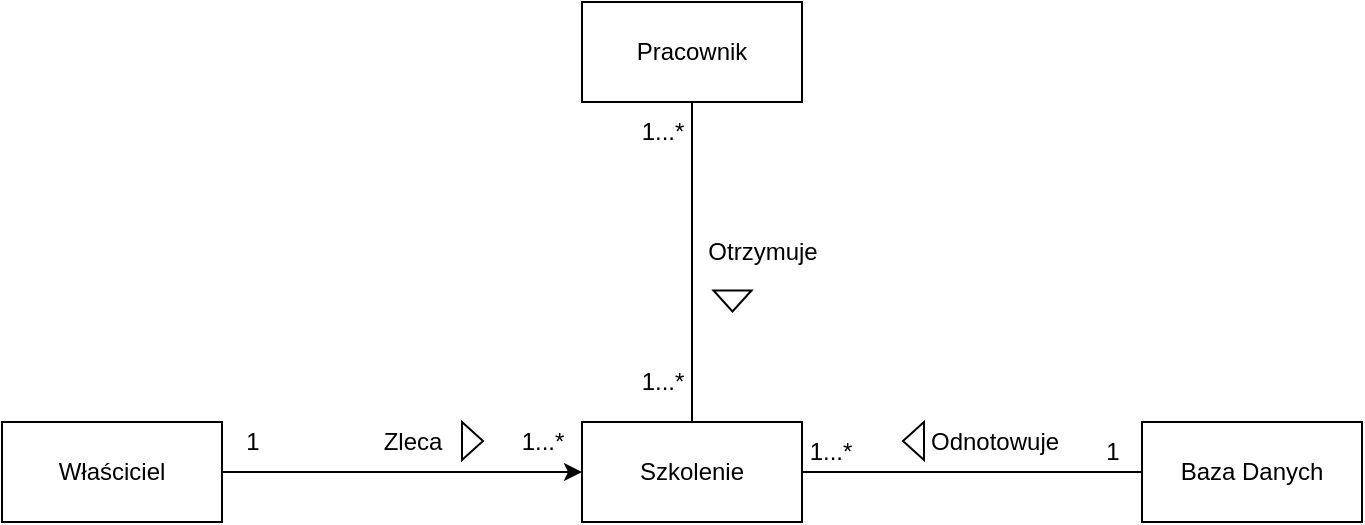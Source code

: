 <mxfile version="26.2.9">
  <diagram name="Strona-1" id="T9ZjgtE1-3SJMzzSZUbt">
    <mxGraphModel dx="707" dy="817" grid="1" gridSize="10" guides="1" tooltips="1" connect="1" arrows="1" fold="1" page="1" pageScale="1" pageWidth="827" pageHeight="1169" math="0" shadow="0">
      <root>
        <mxCell id="0" />
        <mxCell id="1" parent="0" />
        <mxCell id="JSGNTRRSCuh1uGreU2Br-5" value="Pracownik" style="html=1;whiteSpace=wrap;" vertex="1" parent="1">
          <mxGeometry x="310" y="190" width="110" height="50" as="geometry" />
        </mxCell>
        <mxCell id="JSGNTRRSCuh1uGreU2Br-9" style="edgeStyle=orthogonalEdgeStyle;rounded=0;orthogonalLoop=1;jettySize=auto;html=1;entryX=0;entryY=0.5;entryDx=0;entryDy=0;" edge="1" parent="1" source="JSGNTRRSCuh1uGreU2Br-6" target="JSGNTRRSCuh1uGreU2Br-8">
          <mxGeometry relative="1" as="geometry" />
        </mxCell>
        <mxCell id="JSGNTRRSCuh1uGreU2Br-6" value="Właściciel" style="html=1;whiteSpace=wrap;" vertex="1" parent="1">
          <mxGeometry x="20" y="400" width="110" height="50" as="geometry" />
        </mxCell>
        <mxCell id="JSGNTRRSCuh1uGreU2Br-7" value="Baza Danych" style="html=1;whiteSpace=wrap;" vertex="1" parent="1">
          <mxGeometry x="590" y="400" width="110" height="50" as="geometry" />
        </mxCell>
        <mxCell id="JSGNTRRSCuh1uGreU2Br-11" style="edgeStyle=orthogonalEdgeStyle;rounded=0;orthogonalLoop=1;jettySize=auto;html=1;entryX=0.5;entryY=1;entryDx=0;entryDy=0;endArrow=none;startFill=0;" edge="1" parent="1" source="JSGNTRRSCuh1uGreU2Br-8" target="JSGNTRRSCuh1uGreU2Br-5">
          <mxGeometry relative="1" as="geometry" />
        </mxCell>
        <mxCell id="JSGNTRRSCuh1uGreU2Br-12" style="edgeStyle=orthogonalEdgeStyle;rounded=0;orthogonalLoop=1;jettySize=auto;html=1;entryX=0;entryY=0.5;entryDx=0;entryDy=0;endArrow=none;startFill=0;" edge="1" parent="1" source="JSGNTRRSCuh1uGreU2Br-8" target="JSGNTRRSCuh1uGreU2Br-7">
          <mxGeometry relative="1" as="geometry" />
        </mxCell>
        <mxCell id="JSGNTRRSCuh1uGreU2Br-8" value="Szkolenie" style="html=1;whiteSpace=wrap;" vertex="1" parent="1">
          <mxGeometry x="310" y="400" width="110" height="50" as="geometry" />
        </mxCell>
        <mxCell id="JSGNTRRSCuh1uGreU2Br-13" value="" style="triangle;whiteSpace=wrap;html=1;fillColor=light-dark(#FFFFFF,#FFFFFF);fillStyle=solid;rotation=0;" vertex="1" parent="1">
          <mxGeometry x="250" y="400" width="10.5" height="19" as="geometry" />
        </mxCell>
        <mxCell id="JSGNTRRSCuh1uGreU2Br-14" value="Zleca" style="text;html=1;align=center;verticalAlign=middle;resizable=0;points=[];autosize=1;strokeColor=none;fillColor=none;" vertex="1" parent="1">
          <mxGeometry x="200" y="394.5" width="50" height="30" as="geometry" />
        </mxCell>
        <mxCell id="JSGNTRRSCuh1uGreU2Br-15" value="" style="triangle;whiteSpace=wrap;html=1;fillColor=light-dark(#FFFFFF,#FFFFFF);fillStyle=solid;rotation=90;" vertex="1" parent="1">
          <mxGeometry x="380" y="330" width="10.5" height="19" as="geometry" />
        </mxCell>
        <mxCell id="JSGNTRRSCuh1uGreU2Br-16" value="Otrzymuje" style="text;html=1;align=center;verticalAlign=middle;resizable=0;points=[];autosize=1;strokeColor=none;fillColor=none;" vertex="1" parent="1">
          <mxGeometry x="360" y="300" width="80" height="30" as="geometry" />
        </mxCell>
        <mxCell id="JSGNTRRSCuh1uGreU2Br-17" value="" style="triangle;whiteSpace=wrap;html=1;fillColor=light-dark(#FFFFFF,#FFFFFF);fillStyle=solid;rotation=-180;" vertex="1" parent="1">
          <mxGeometry x="470.5" y="400" width="10.5" height="19" as="geometry" />
        </mxCell>
        <mxCell id="JSGNTRRSCuh1uGreU2Br-18" value="Odnotowuje" style="text;html=1;align=center;verticalAlign=middle;resizable=0;points=[];autosize=1;strokeColor=none;fillColor=none;" vertex="1" parent="1">
          <mxGeometry x="470.5" y="394.5" width="90" height="30" as="geometry" />
        </mxCell>
        <mxCell id="JSGNTRRSCuh1uGreU2Br-20" value="1" style="text;html=1;align=center;verticalAlign=middle;resizable=0;points=[];autosize=1;strokeColor=none;fillColor=none;" vertex="1" parent="1">
          <mxGeometry x="130" y="394.5" width="30" height="30" as="geometry" />
        </mxCell>
        <mxCell id="JSGNTRRSCuh1uGreU2Br-21" value="1...*" style="text;html=1;align=center;verticalAlign=middle;resizable=0;points=[];autosize=1;strokeColor=none;fillColor=none;" vertex="1" parent="1">
          <mxGeometry x="270" y="394.5" width="40" height="30" as="geometry" />
        </mxCell>
        <mxCell id="JSGNTRRSCuh1uGreU2Br-24" value="1...*" style="text;html=1;align=center;verticalAlign=middle;resizable=0;points=[];autosize=1;strokeColor=none;fillColor=none;" vertex="1" parent="1">
          <mxGeometry x="330" y="240" width="40" height="30" as="geometry" />
        </mxCell>
        <mxCell id="JSGNTRRSCuh1uGreU2Br-25" value="1...*" style="text;html=1;align=center;verticalAlign=middle;resizable=0;points=[];autosize=1;strokeColor=none;fillColor=none;" vertex="1" parent="1">
          <mxGeometry x="330" y="364.5" width="40" height="30" as="geometry" />
        </mxCell>
        <mxCell id="JSGNTRRSCuh1uGreU2Br-26" value="1" style="text;html=1;align=center;verticalAlign=middle;resizable=0;points=[];autosize=1;strokeColor=none;fillColor=none;" vertex="1" parent="1">
          <mxGeometry x="560" y="400" width="30" height="30" as="geometry" />
        </mxCell>
        <mxCell id="JSGNTRRSCuh1uGreU2Br-27" value="1...*" style="text;html=1;align=center;verticalAlign=middle;resizable=0;points=[];autosize=1;strokeColor=none;fillColor=none;" vertex="1" parent="1">
          <mxGeometry x="414" y="400" width="40" height="30" as="geometry" />
        </mxCell>
      </root>
    </mxGraphModel>
  </diagram>
</mxfile>
